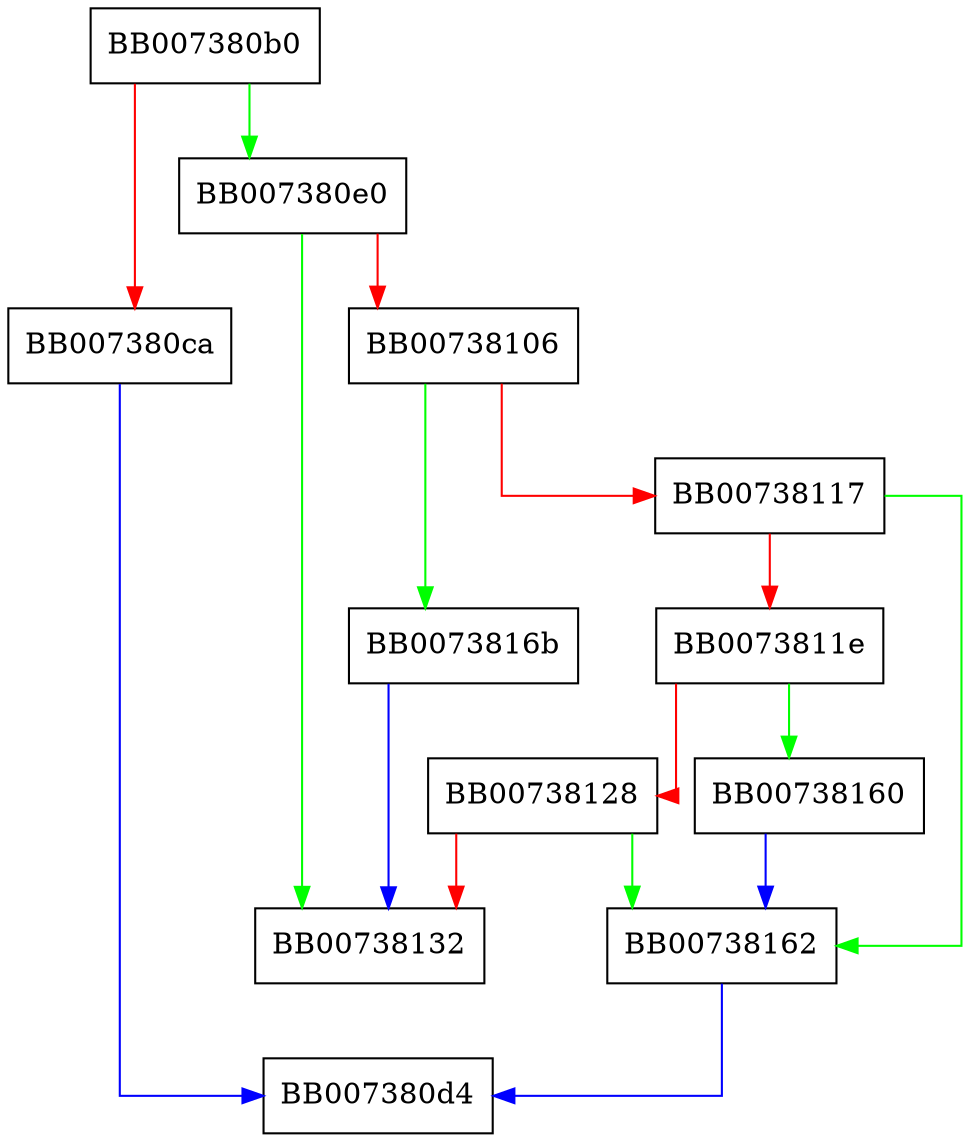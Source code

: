 digraph ct_base64_decode {
  node [shape="box"];
  graph [splines=ortho];
  BB007380b0 -> BB007380e0 [color="green"];
  BB007380b0 -> BB007380ca [color="red"];
  BB007380ca -> BB007380d4 [color="blue"];
  BB007380e0 -> BB00738132 [color="green"];
  BB007380e0 -> BB00738106 [color="red"];
  BB00738106 -> BB0073816b [color="green"];
  BB00738106 -> BB00738117 [color="red"];
  BB00738117 -> BB00738162 [color="green"];
  BB00738117 -> BB0073811e [color="red"];
  BB0073811e -> BB00738160 [color="green"];
  BB0073811e -> BB00738128 [color="red"];
  BB00738128 -> BB00738162 [color="green"];
  BB00738128 -> BB00738132 [color="red"];
  BB00738160 -> BB00738162 [color="blue"];
  BB00738162 -> BB007380d4 [color="blue"];
  BB0073816b -> BB00738132 [color="blue"];
}